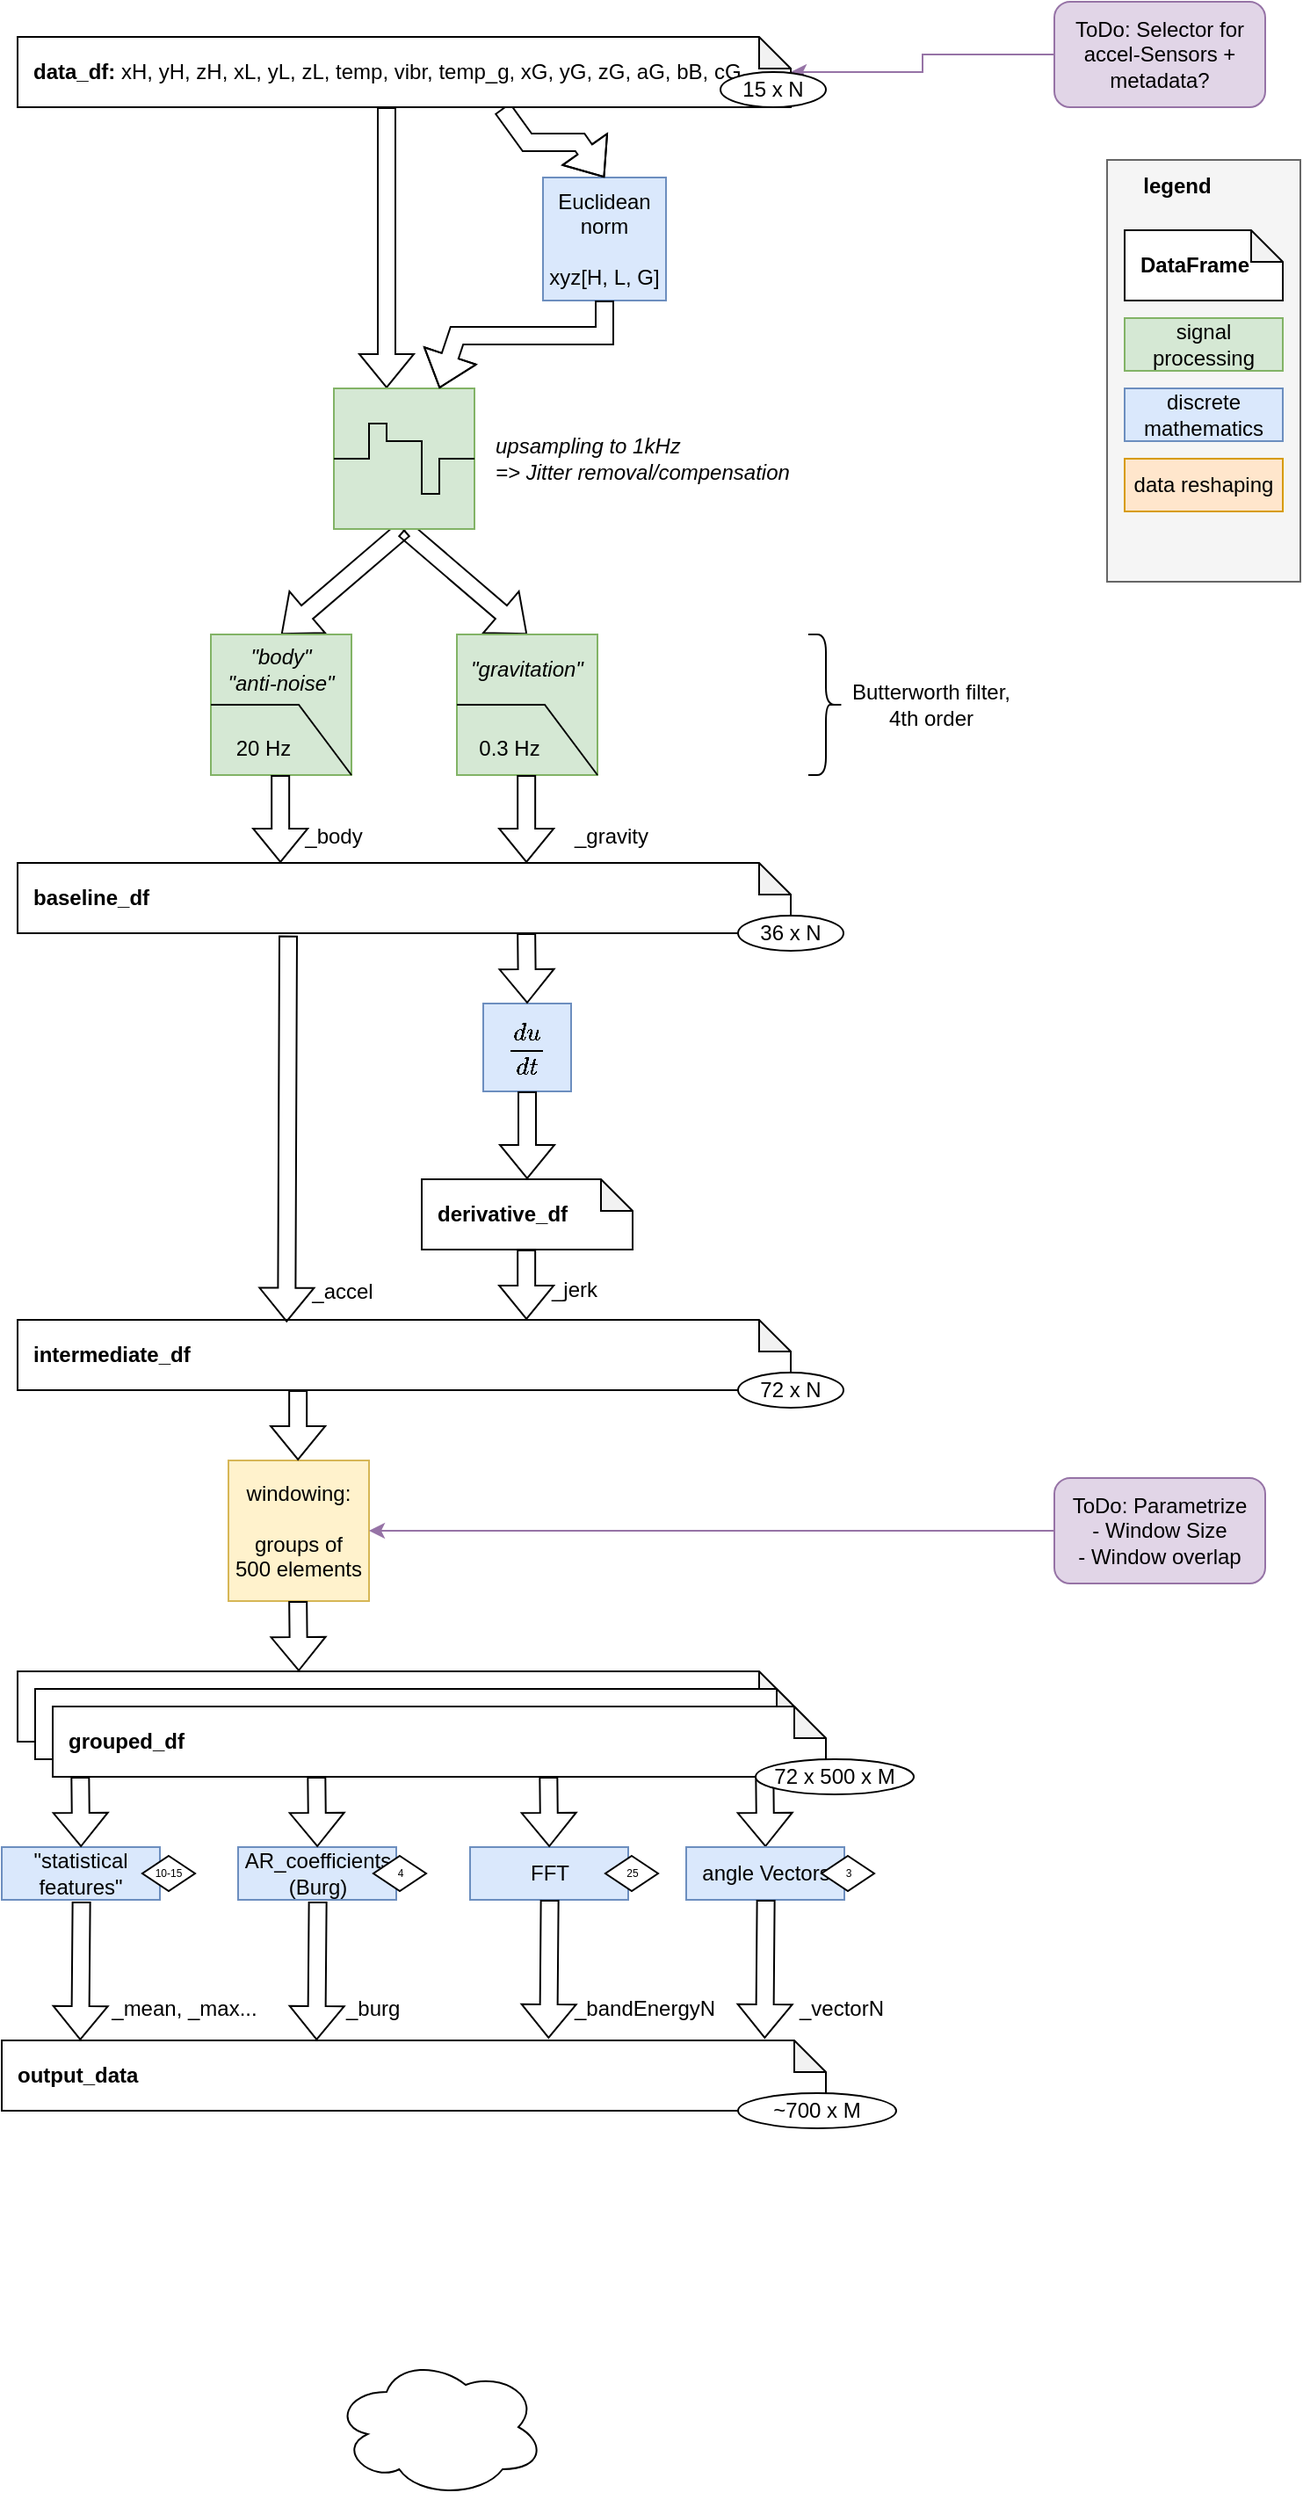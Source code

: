 <mxfile version="24.5.4" type="device">
  <diagram name="Seite-1" id="sj4EXjGZOrWwDYAaoV_3">
    <mxGraphModel dx="1434" dy="764" grid="1" gridSize="10" guides="1" tooltips="1" connect="1" arrows="1" fold="1" page="1" pageScale="1" pageWidth="827" pageHeight="1169" math="1" shadow="0">
      <root>
        <mxCell id="0" />
        <mxCell id="1" parent="0" />
        <mxCell id="54EDCSOPWLiwDXKKk0cn-89" value="" style="shape=flexArrow;endArrow=classic;html=1;rounded=0;" parent="1" edge="1">
          <mxGeometry width="50" height="50" relative="1" as="geometry">
            <mxPoint x="505.16" y="1030" as="sourcePoint" />
            <mxPoint x="505.58" y="1070" as="targetPoint" />
          </mxGeometry>
        </mxCell>
        <mxCell id="54EDCSOPWLiwDXKKk0cn-55" value="" style="rounded=0;whiteSpace=wrap;html=1;fillColor=#f5f5f5;fontColor=#333333;strokeColor=#666666;" parent="1" vertex="1">
          <mxGeometry x="700" y="110" width="110" height="240" as="geometry" />
        </mxCell>
        <mxCell id="54EDCSOPWLiwDXKKk0cn-10" value="" style="shape=flexArrow;endArrow=classic;html=1;rounded=0;exitX=0.5;exitY=1;exitDx=0;exitDy=0;entryX=0.5;entryY=0;entryDx=0;entryDy=0;" parent="1" source="54EDCSOPWLiwDXKKk0cn-8" target="54EDCSOPWLiwDXKKk0cn-11" edge="1">
          <mxGeometry width="50" height="50" relative="1" as="geometry">
            <mxPoint x="275" y="400" as="sourcePoint" />
            <mxPoint x="325" y="350" as="targetPoint" />
          </mxGeometry>
        </mxCell>
        <mxCell id="54EDCSOPWLiwDXKKk0cn-13" value="" style="shape=flexArrow;endArrow=classic;html=1;rounded=0;entryX=0.5;entryY=0;entryDx=0;entryDy=0;" parent="1" target="54EDCSOPWLiwDXKKk0cn-12" edge="1">
          <mxGeometry width="50" height="50" relative="1" as="geometry">
            <mxPoint x="300" y="320" as="sourcePoint" />
            <mxPoint x="440" y="430" as="targetPoint" />
          </mxGeometry>
        </mxCell>
        <mxCell id="54EDCSOPWLiwDXKKk0cn-6" style="edgeStyle=orthogonalEdgeStyle;rounded=0;orthogonalLoop=1;jettySize=auto;html=1;exitX=0;exitY=0.5;exitDx=0;exitDy=0;fillColor=#e1d5e7;strokeColor=#9673a6;" parent="1" source="54EDCSOPWLiwDXKKk0cn-5" target="54EDCSOPWLiwDXKKk0cn-2" edge="1">
          <mxGeometry relative="1" as="geometry" />
        </mxCell>
        <mxCell id="54EDCSOPWLiwDXKKk0cn-5" value="ToDo: Selector for accel-Sensors + metadata?" style="rounded=1;whiteSpace=wrap;html=1;fillColor=#e1d5e7;strokeColor=#9673a6;" parent="1" vertex="1">
          <mxGeometry x="670" y="20" width="120" height="60" as="geometry" />
        </mxCell>
        <mxCell id="54EDCSOPWLiwDXKKk0cn-7" value="" style="shape=flexArrow;endArrow=classic;html=1;rounded=0;exitX=0.5;exitY=1;exitDx=0;exitDy=0;exitPerimeter=0;entryX=0.5;entryY=0;entryDx=0;entryDy=0;" parent="1" edge="1">
          <mxGeometry width="50" height="50" relative="1" as="geometry">
            <mxPoint x="290" y="80" as="sourcePoint" />
            <mxPoint x="290" y="240.0" as="targetPoint" />
          </mxGeometry>
        </mxCell>
        <mxCell id="54EDCSOPWLiwDXKKk0cn-8" value="" style="whiteSpace=wrap;html=1;aspect=fixed;fillColor=#d5e8d4;strokeColor=#82b366;" parent="1" vertex="1">
          <mxGeometry x="260" y="240" width="80" height="80" as="geometry" />
        </mxCell>
        <mxCell id="54EDCSOPWLiwDXKKk0cn-9" value="&lt;div&gt;upsampling to 1kHz&lt;/div&gt;&lt;div&gt;=&amp;gt; Jitter removal/compensation&lt;/div&gt;" style="text;html=1;align=left;verticalAlign=middle;whiteSpace=wrap;rounded=0;fontStyle=2" parent="1" vertex="1">
          <mxGeometry x="350" y="265" width="200" height="30" as="geometry" />
        </mxCell>
        <mxCell id="54EDCSOPWLiwDXKKk0cn-11" value="" style="whiteSpace=wrap;html=1;aspect=fixed;fillColor=#d5e8d4;strokeColor=#82b366;" parent="1" vertex="1">
          <mxGeometry x="190" y="380" width="80" height="80" as="geometry" />
        </mxCell>
        <mxCell id="54EDCSOPWLiwDXKKk0cn-12" value="" style="whiteSpace=wrap;html=1;aspect=fixed;fillColor=#d5e8d4;strokeColor=#82b366;" parent="1" vertex="1">
          <mxGeometry x="330" y="380" width="80" height="80" as="geometry" />
        </mxCell>
        <mxCell id="54EDCSOPWLiwDXKKk0cn-15" value="" style="endArrow=none;html=1;rounded=0;exitX=0;exitY=0.5;exitDx=0;exitDy=0;" parent="1" source="54EDCSOPWLiwDXKKk0cn-11" edge="1">
          <mxGeometry width="50" height="50" relative="1" as="geometry">
            <mxPoint x="220" y="510" as="sourcePoint" />
            <mxPoint x="270" y="460" as="targetPoint" />
            <Array as="points">
              <mxPoint x="240" y="420" />
            </Array>
          </mxGeometry>
        </mxCell>
        <mxCell id="54EDCSOPWLiwDXKKk0cn-16" value="" style="endArrow=none;html=1;rounded=0;exitX=0;exitY=0.5;exitDx=0;exitDy=0;" parent="1" edge="1">
          <mxGeometry width="50" height="50" relative="1" as="geometry">
            <mxPoint x="330" y="420" as="sourcePoint" />
            <mxPoint x="410" y="460" as="targetPoint" />
            <Array as="points">
              <mxPoint x="380" y="420" />
            </Array>
          </mxGeometry>
        </mxCell>
        <mxCell id="54EDCSOPWLiwDXKKk0cn-17" value="20 Hz" style="text;html=1;align=center;verticalAlign=middle;whiteSpace=wrap;rounded=0;" parent="1" vertex="1">
          <mxGeometry x="190" y="430" width="60" height="30" as="geometry" />
        </mxCell>
        <mxCell id="54EDCSOPWLiwDXKKk0cn-18" value="0.3 Hz" style="text;html=1;align=center;verticalAlign=middle;whiteSpace=wrap;rounded=0;" parent="1" vertex="1">
          <mxGeometry x="330" y="430" width="60" height="30" as="geometry" />
        </mxCell>
        <mxCell id="54EDCSOPWLiwDXKKk0cn-19" value="&lt;div&gt;&quot;body&quot;&lt;br&gt;&lt;/div&gt;&lt;div&gt;&quot;anti-noise&quot;&lt;/div&gt;" style="text;html=1;align=center;verticalAlign=middle;whiteSpace=wrap;rounded=0;fontStyle=2" parent="1" vertex="1">
          <mxGeometry x="190" y="380" width="80" height="40" as="geometry" />
        </mxCell>
        <mxCell id="54EDCSOPWLiwDXKKk0cn-20" value="&quot;gravitation&quot;" style="text;html=1;align=center;verticalAlign=middle;whiteSpace=wrap;rounded=0;fontStyle=2" parent="1" vertex="1">
          <mxGeometry x="330" y="380" width="80" height="40" as="geometry" />
        </mxCell>
        <mxCell id="54EDCSOPWLiwDXKKk0cn-21" value="" style="endArrow=none;html=1;rounded=0;exitX=1;exitY=0.5;exitDx=0;exitDy=0;" parent="1" source="54EDCSOPWLiwDXKKk0cn-8" edge="1">
          <mxGeometry width="50" height="50" relative="1" as="geometry">
            <mxPoint x="210" y="330" as="sourcePoint" />
            <mxPoint x="260" y="280" as="targetPoint" />
            <Array as="points">
              <mxPoint x="330" y="280" />
              <mxPoint x="320" y="280" />
              <mxPoint x="320" y="300" />
              <mxPoint x="310" y="300" />
              <mxPoint x="310" y="270" />
              <mxPoint x="290" y="270" />
              <mxPoint x="290" y="260" />
              <mxPoint x="280" y="260" />
              <mxPoint x="280" y="280" />
            </Array>
          </mxGeometry>
        </mxCell>
        <mxCell id="54EDCSOPWLiwDXKKk0cn-22" value="" style="shape=flexArrow;endArrow=classic;html=1;rounded=0;" parent="1" edge="1">
          <mxGeometry width="50" height="50" relative="1" as="geometry">
            <mxPoint x="229.58" y="460" as="sourcePoint" />
            <mxPoint x="229.58" y="510" as="targetPoint" />
          </mxGeometry>
        </mxCell>
        <mxCell id="54EDCSOPWLiwDXKKk0cn-23" value="" style="shape=flexArrow;endArrow=classic;html=1;rounded=0;" parent="1" edge="1">
          <mxGeometry width="50" height="50" relative="1" as="geometry">
            <mxPoint x="369.58" y="460" as="sourcePoint" />
            <mxPoint x="369.58" y="510" as="targetPoint" />
          </mxGeometry>
        </mxCell>
        <mxCell id="54EDCSOPWLiwDXKKk0cn-24" value="&lt;div&gt;baseline_df&lt;br&gt;&lt;/div&gt;" style="shape=note;whiteSpace=wrap;html=1;backgroundOutline=1;darkOpacity=0.05;size=18;fontStyle=1;align=left;spacingLeft=7;" parent="1" vertex="1">
          <mxGeometry x="80" y="510" width="440" height="40" as="geometry" />
        </mxCell>
        <mxCell id="54EDCSOPWLiwDXKKk0cn-28" value="&lt;div&gt;Euclidean norm&lt;/div&gt;&lt;div&gt;&lt;br&gt;&lt;/div&gt;&lt;div&gt;xyz[H, L, G]&lt;br&gt;&lt;/div&gt;" style="whiteSpace=wrap;html=1;aspect=fixed;fillColor=#dae8fc;strokeColor=#6c8ebf;" parent="1" vertex="1">
          <mxGeometry x="379" y="120" width="70" height="70" as="geometry" />
        </mxCell>
        <mxCell id="54EDCSOPWLiwDXKKk0cn-29" value="" style="shape=flexArrow;endArrow=classic;html=1;rounded=0;exitX=0.627;exitY=1.013;exitDx=0;exitDy=0;exitPerimeter=0;entryX=0.5;entryY=0;entryDx=0;entryDy=0;" parent="1" source="54EDCSOPWLiwDXKKk0cn-2" target="54EDCSOPWLiwDXKKk0cn-28" edge="1">
          <mxGeometry width="50" height="50" relative="1" as="geometry">
            <mxPoint x="500" y="230" as="sourcePoint" />
            <mxPoint x="550" y="180" as="targetPoint" />
            <Array as="points">
              <mxPoint x="370" y="100" />
              <mxPoint x="400" y="100" />
            </Array>
          </mxGeometry>
        </mxCell>
        <mxCell id="54EDCSOPWLiwDXKKk0cn-30" value="" style="shape=flexArrow;endArrow=classic;html=1;rounded=0;exitX=0.5;exitY=1;exitDx=0;exitDy=0;entryX=0.75;entryY=0;entryDx=0;entryDy=0;" parent="1" source="54EDCSOPWLiwDXKKk0cn-28" target="54EDCSOPWLiwDXKKk0cn-8" edge="1">
          <mxGeometry width="50" height="50" relative="1" as="geometry">
            <mxPoint x="450" y="240" as="sourcePoint" />
            <mxPoint x="300" y="240" as="targetPoint" />
            <Array as="points">
              <mxPoint x="414" y="210" />
              <mxPoint x="330" y="210" />
            </Array>
          </mxGeometry>
        </mxCell>
        <mxCell id="54EDCSOPWLiwDXKKk0cn-2" value="&lt;div style=&quot;padding-left: 7px;&quot; align=&quot;left&quot;&gt;&lt;b&gt;data_df:&lt;/b&gt; xH, yH, zH, xL, yL, zL, temp, vibr, temp_g, xG, yG, zG, aG, bB, cG&lt;/div&gt;" style="shape=note;whiteSpace=wrap;html=1;backgroundOutline=1;darkOpacity=0.05;size=18;align=left;" parent="1" vertex="1">
          <mxGeometry x="80" y="40" width="440" height="40" as="geometry" />
        </mxCell>
        <mxCell id="54EDCSOPWLiwDXKKk0cn-3" value="15 x N" style="ellipse;whiteSpace=wrap;html=1;" parent="1" vertex="1">
          <mxGeometry x="480" y="60" width="60" height="20" as="geometry" />
        </mxCell>
        <mxCell id="54EDCSOPWLiwDXKKk0cn-31" value="36 x N" style="ellipse;whiteSpace=wrap;html=1;" parent="1" vertex="1">
          <mxGeometry x="490" y="540" width="60" height="20" as="geometry" />
        </mxCell>
        <mxCell id="54EDCSOPWLiwDXKKk0cn-32" value="intermediate_df" style="shape=note;whiteSpace=wrap;html=1;backgroundOutline=1;darkOpacity=0.05;size=18;fontStyle=1;align=left;spacingLeft=7;" parent="1" vertex="1">
          <mxGeometry x="80" y="770" width="440" height="40" as="geometry" />
        </mxCell>
        <mxCell id="54EDCSOPWLiwDXKKk0cn-33" value="72 x N" style="ellipse;whiteSpace=wrap;html=1;" parent="1" vertex="1">
          <mxGeometry x="490" y="800" width="60" height="20" as="geometry" />
        </mxCell>
        <mxCell id="54EDCSOPWLiwDXKKk0cn-35" value="$$\frac{du}{dt}$$" style="whiteSpace=wrap;html=1;aspect=fixed;fillColor=#dae8fc;strokeColor=#6c8ebf;" parent="1" vertex="1">
          <mxGeometry x="345" y="590" width="50" height="50" as="geometry" />
        </mxCell>
        <mxCell id="54EDCSOPWLiwDXKKk0cn-42" value="" style="shape=flexArrow;endArrow=classic;html=1;rounded=0;exitX=0.35;exitY=1.033;exitDx=0;exitDy=0;exitPerimeter=0;entryX=0.348;entryY=0.033;entryDx=0;entryDy=0;entryPerimeter=0;" parent="1" source="54EDCSOPWLiwDXKKk0cn-24" target="54EDCSOPWLiwDXKKk0cn-32" edge="1">
          <mxGeometry width="50" height="50" relative="1" as="geometry">
            <mxPoint x="233.58" y="680" as="sourcePoint" />
            <mxPoint x="233.58" y="730" as="targetPoint" />
          </mxGeometry>
        </mxCell>
        <mxCell id="54EDCSOPWLiwDXKKk0cn-44" value="" style="shape=flexArrow;endArrow=classic;html=1;rounded=0;" parent="1" edge="1">
          <mxGeometry width="50" height="50" relative="1" as="geometry">
            <mxPoint x="369.58" y="550" as="sourcePoint" />
            <mxPoint x="370" y="590" as="targetPoint" />
          </mxGeometry>
        </mxCell>
        <mxCell id="54EDCSOPWLiwDXKKk0cn-46" value="" style="shape=flexArrow;endArrow=classic;html=1;rounded=0;" parent="1" target="54EDCSOPWLiwDXKKk0cn-45" edge="1">
          <mxGeometry width="50" height="50" relative="1" as="geometry">
            <mxPoint x="373.58" y="720" as="sourcePoint" />
            <mxPoint x="373.58" y="770" as="targetPoint" />
          </mxGeometry>
        </mxCell>
        <mxCell id="54EDCSOPWLiwDXKKk0cn-45" value="derivative_df" style="shape=note;whiteSpace=wrap;html=1;backgroundOutline=1;darkOpacity=0.05;size=18;fontStyle=1;align=left;spacingLeft=7;" parent="1" vertex="1">
          <mxGeometry x="310" y="690" width="120" height="40" as="geometry" />
        </mxCell>
        <mxCell id="54EDCSOPWLiwDXKKk0cn-47" value="" style="shape=flexArrow;endArrow=classic;html=1;rounded=0;exitX=0.5;exitY=1;exitDx=0;exitDy=0;" parent="1" source="54EDCSOPWLiwDXKKk0cn-35" target="54EDCSOPWLiwDXKKk0cn-45" edge="1">
          <mxGeometry width="50" height="50" relative="1" as="geometry">
            <mxPoint x="450" y="670" as="sourcePoint" />
            <mxPoint x="500" y="620" as="targetPoint" />
          </mxGeometry>
        </mxCell>
        <mxCell id="54EDCSOPWLiwDXKKk0cn-48" value="" style="shape=flexArrow;endArrow=classic;html=1;rounded=0;" parent="1" edge="1">
          <mxGeometry width="50" height="50" relative="1" as="geometry">
            <mxPoint x="369.58" y="730" as="sourcePoint" />
            <mxPoint x="369.58" y="770" as="targetPoint" />
          </mxGeometry>
        </mxCell>
        <mxCell id="54EDCSOPWLiwDXKKk0cn-50" value="signal processing" style="rounded=0;whiteSpace=wrap;html=1;fillColor=#d5e8d4;strokeColor=#82b366;" parent="1" vertex="1">
          <mxGeometry x="710" y="200" width="90" height="30" as="geometry" />
        </mxCell>
        <mxCell id="54EDCSOPWLiwDXKKk0cn-51" value="discrete mathematics" style="rounded=0;whiteSpace=wrap;html=1;fillColor=#dae8fc;strokeColor=#6c8ebf;" parent="1" vertex="1">
          <mxGeometry x="710" y="240" width="90" height="30" as="geometry" />
        </mxCell>
        <mxCell id="54EDCSOPWLiwDXKKk0cn-52" value="DataFrame" style="shape=note;whiteSpace=wrap;html=1;backgroundOutline=1;darkOpacity=0.05;size=18;fontStyle=1;align=left;spacingLeft=7;" parent="1" vertex="1">
          <mxGeometry x="710" y="150" width="90" height="40" as="geometry" />
        </mxCell>
        <mxCell id="54EDCSOPWLiwDXKKk0cn-54" value="" style="shape=note;whiteSpace=wrap;html=1;backgroundOutline=1;darkOpacity=0.05;size=18;fontStyle=1;align=left;spacingLeft=7;" parent="1" vertex="1">
          <mxGeometry x="80" y="970" width="440" height="40" as="geometry" />
        </mxCell>
        <mxCell id="54EDCSOPWLiwDXKKk0cn-56" value="legend" style="text;html=1;align=center;verticalAlign=middle;whiteSpace=wrap;rounded=0;fontStyle=1" parent="1" vertex="1">
          <mxGeometry x="710" y="110" width="60" height="30" as="geometry" />
        </mxCell>
        <mxCell id="54EDCSOPWLiwDXKKk0cn-58" value="&lt;div&gt;windowing:&lt;/div&gt;&lt;div&gt;&lt;br&gt;&lt;/div&gt;&lt;div&gt;groups of&lt;/div&gt;&lt;div&gt;500 elements&lt;/div&gt;" style="whiteSpace=wrap;html=1;aspect=fixed;fillColor=#fff2cc;strokeColor=#d6b656;" parent="1" vertex="1">
          <mxGeometry x="200" y="850" width="80" height="80" as="geometry" />
        </mxCell>
        <mxCell id="54EDCSOPWLiwDXKKk0cn-59" value="data reshaping" style="rounded=0;whiteSpace=wrap;html=1;fillColor=#ffe6cc;strokeColor=#d79b00;" parent="1" vertex="1">
          <mxGeometry x="710" y="280" width="90" height="30" as="geometry" />
        </mxCell>
        <mxCell id="54EDCSOPWLiwDXKKk0cn-60" value="" style="shape=flexArrow;endArrow=classic;html=1;rounded=0;" parent="1" edge="1">
          <mxGeometry width="50" height="50" relative="1" as="geometry">
            <mxPoint x="239.58" y="810" as="sourcePoint" />
            <mxPoint x="239.58" y="850" as="targetPoint" />
          </mxGeometry>
        </mxCell>
        <mxCell id="54EDCSOPWLiwDXKKk0cn-61" value="" style="shape=note;whiteSpace=wrap;html=1;backgroundOutline=1;darkOpacity=0.05;size=18;fontStyle=0;align=left;spacingLeft=7;" parent="1" vertex="1">
          <mxGeometry x="90" y="980" width="440" height="40" as="geometry" />
        </mxCell>
        <mxCell id="54EDCSOPWLiwDXKKk0cn-62" value="grouped_df" style="shape=note;whiteSpace=wrap;html=1;backgroundOutline=1;darkOpacity=0.05;size=18;fontStyle=1;align=left;spacingLeft=7;" parent="1" vertex="1">
          <mxGeometry x="100" y="990" width="440" height="40" as="geometry" />
        </mxCell>
        <mxCell id="54EDCSOPWLiwDXKKk0cn-63" value="72 x 500 x M" style="ellipse;whiteSpace=wrap;html=1;" parent="1" vertex="1">
          <mxGeometry x="500" y="1020" width="90" height="20" as="geometry" />
        </mxCell>
        <mxCell id="54EDCSOPWLiwDXKKk0cn-64" value="" style="shape=flexArrow;endArrow=classic;html=1;rounded=0;" parent="1" edge="1">
          <mxGeometry width="50" height="50" relative="1" as="geometry">
            <mxPoint x="239.58" y="930" as="sourcePoint" />
            <mxPoint x="240" y="970" as="targetPoint" />
          </mxGeometry>
        </mxCell>
        <mxCell id="54EDCSOPWLiwDXKKk0cn-66" style="edgeStyle=orthogonalEdgeStyle;rounded=0;orthogonalLoop=1;jettySize=auto;html=1;exitX=0;exitY=0.5;exitDx=0;exitDy=0;fillColor=#e1d5e7;strokeColor=#9673a6;" parent="1" source="54EDCSOPWLiwDXKKk0cn-65" target="54EDCSOPWLiwDXKKk0cn-58" edge="1">
          <mxGeometry relative="1" as="geometry" />
        </mxCell>
        <mxCell id="54EDCSOPWLiwDXKKk0cn-65" value="&lt;div&gt;ToDo: Parametrize&lt;/div&gt;&lt;div&gt;- Window Size&lt;/div&gt;&lt;div&gt;- Window overlap&lt;br&gt;&lt;/div&gt;" style="rounded=1;whiteSpace=wrap;html=1;fillColor=#e1d5e7;strokeColor=#9673a6;" parent="1" vertex="1">
          <mxGeometry x="670" y="860" width="120" height="60" as="geometry" />
        </mxCell>
        <mxCell id="54EDCSOPWLiwDXKKk0cn-67" value="" style="shape=curlyBracket;whiteSpace=wrap;html=1;rounded=1;flipH=1;labelPosition=right;verticalLabelPosition=middle;align=left;verticalAlign=middle;" parent="1" vertex="1">
          <mxGeometry x="530" y="380" width="20" height="80" as="geometry" />
        </mxCell>
        <mxCell id="54EDCSOPWLiwDXKKk0cn-68" value="Butterworth filter, 4th order" style="text;html=1;align=center;verticalAlign=middle;whiteSpace=wrap;rounded=0;" parent="1" vertex="1">
          <mxGeometry x="550" y="405" width="100" height="30" as="geometry" />
        </mxCell>
        <mxCell id="54EDCSOPWLiwDXKKk0cn-69" value="_body" style="text;html=1;align=center;verticalAlign=middle;whiteSpace=wrap;rounded=0;" parent="1" vertex="1">
          <mxGeometry x="230" y="480" width="60" height="30" as="geometry" />
        </mxCell>
        <mxCell id="54EDCSOPWLiwDXKKk0cn-70" value="_gravity" style="text;html=1;align=center;verticalAlign=middle;whiteSpace=wrap;rounded=0;" parent="1" vertex="1">
          <mxGeometry x="373" y="480" width="90" height="30" as="geometry" />
        </mxCell>
        <mxCell id="54EDCSOPWLiwDXKKk0cn-71" value="_accel" style="text;html=1;align=center;verticalAlign=middle;whiteSpace=wrap;rounded=0;" parent="1" vertex="1">
          <mxGeometry x="235" y="739" width="60" height="30" as="geometry" />
        </mxCell>
        <mxCell id="54EDCSOPWLiwDXKKk0cn-72" value="_jerk" style="text;html=1;align=center;verticalAlign=middle;whiteSpace=wrap;rounded=0;" parent="1" vertex="1">
          <mxGeometry x="367" y="738" width="60" height="30" as="geometry" />
        </mxCell>
        <mxCell id="54EDCSOPWLiwDXKKk0cn-74" value="&quot;statistical features&quot;" style="rounded=0;whiteSpace=wrap;html=1;fillColor=#dae8fc;strokeColor=#6c8ebf;" parent="1" vertex="1">
          <mxGeometry x="71" y="1070" width="90" height="30" as="geometry" />
        </mxCell>
        <mxCell id="54EDCSOPWLiwDXKKk0cn-75" value="" style="shape=flexArrow;endArrow=classic;html=1;rounded=0;" parent="1" edge="1">
          <mxGeometry width="50" height="50" relative="1" as="geometry">
            <mxPoint x="115.66" y="1030" as="sourcePoint" />
            <mxPoint x="116.08" y="1070" as="targetPoint" />
          </mxGeometry>
        </mxCell>
        <mxCell id="54EDCSOPWLiwDXKKk0cn-77" value="&lt;div&gt;AR_coefficients&lt;/div&gt;&lt;div&gt;(Burg)&lt;br&gt;&lt;/div&gt;" style="rounded=0;whiteSpace=wrap;html=1;fillColor=#dae8fc;strokeColor=#6c8ebf;" parent="1" vertex="1">
          <mxGeometry x="205.5" y="1070" width="90" height="30" as="geometry" />
        </mxCell>
        <mxCell id="54EDCSOPWLiwDXKKk0cn-78" value="" style="shape=flexArrow;endArrow=classic;html=1;rounded=0;" parent="1" edge="1">
          <mxGeometry width="50" height="50" relative="1" as="geometry">
            <mxPoint x="250.16" y="1030" as="sourcePoint" />
            <mxPoint x="250.58" y="1070" as="targetPoint" />
          </mxGeometry>
        </mxCell>
        <mxCell id="54EDCSOPWLiwDXKKk0cn-80" value="10-15" style="rhombus;whiteSpace=wrap;html=1;fontSize=6;" parent="1" vertex="1">
          <mxGeometry x="151" y="1075" width="30" height="20" as="geometry" />
        </mxCell>
        <mxCell id="54EDCSOPWLiwDXKKk0cn-81" value="4" style="rhombus;whiteSpace=wrap;html=1;fontSize=6;" parent="1" vertex="1">
          <mxGeometry x="282.5" y="1075" width="30" height="20" as="geometry" />
        </mxCell>
        <mxCell id="54EDCSOPWLiwDXKKk0cn-83" value="FFT" style="rounded=0;whiteSpace=wrap;html=1;fillColor=#dae8fc;strokeColor=#6c8ebf;" parent="1" vertex="1">
          <mxGeometry x="337.5" y="1070" width="90" height="30" as="geometry" />
        </mxCell>
        <mxCell id="54EDCSOPWLiwDXKKk0cn-84" value="" style="shape=flexArrow;endArrow=classic;html=1;rounded=0;" parent="1" edge="1">
          <mxGeometry width="50" height="50" relative="1" as="geometry">
            <mxPoint x="382.16" y="1030" as="sourcePoint" />
            <mxPoint x="382.58" y="1070" as="targetPoint" />
          </mxGeometry>
        </mxCell>
        <mxCell id="54EDCSOPWLiwDXKKk0cn-86" value="25" style="rhombus;whiteSpace=wrap;html=1;fontSize=6;" parent="1" vertex="1">
          <mxGeometry x="414.5" y="1075" width="30" height="20" as="geometry" />
        </mxCell>
        <mxCell id="54EDCSOPWLiwDXKKk0cn-88" value="angle Vectors" style="rounded=0;whiteSpace=wrap;html=1;fillColor=#dae8fc;strokeColor=#6c8ebf;" parent="1" vertex="1">
          <mxGeometry x="460.5" y="1070" width="90" height="30" as="geometry" />
        </mxCell>
        <mxCell id="54EDCSOPWLiwDXKKk0cn-91" value="3" style="rhombus;whiteSpace=wrap;html=1;fontSize=6;" parent="1" vertex="1">
          <mxGeometry x="537.5" y="1075" width="30" height="20" as="geometry" />
        </mxCell>
        <mxCell id="54EDCSOPWLiwDXKKk0cn-92" value="output_data" style="shape=note;whiteSpace=wrap;html=1;backgroundOutline=1;darkOpacity=0.05;size=18;fontStyle=1;align=left;spacingLeft=7;" parent="1" vertex="1">
          <mxGeometry x="71" y="1180" width="469" height="40" as="geometry" />
        </mxCell>
        <mxCell id="54EDCSOPWLiwDXKKk0cn-94" value="" style="shape=flexArrow;endArrow=classic;html=1;rounded=0;entryX=0.1;entryY=-0.037;entryDx=0;entryDy=0;entryPerimeter=0;" parent="1" edge="1">
          <mxGeometry width="50" height="50" relative="1" as="geometry">
            <mxPoint x="250.82" y="1101" as="sourcePoint" />
            <mxPoint x="250.16" y="1180" as="targetPoint" />
          </mxGeometry>
        </mxCell>
        <mxCell id="54EDCSOPWLiwDXKKk0cn-95" value="" style="shape=flexArrow;endArrow=classic;html=1;rounded=0;entryX=0.1;entryY=-0.037;entryDx=0;entryDy=0;entryPerimeter=0;" parent="1" edge="1">
          <mxGeometry width="50" height="50" relative="1" as="geometry">
            <mxPoint x="382.82" y="1100" as="sourcePoint" />
            <mxPoint x="382.16" y="1179" as="targetPoint" />
          </mxGeometry>
        </mxCell>
        <mxCell id="54EDCSOPWLiwDXKKk0cn-96" value="" style="shape=flexArrow;endArrow=classic;html=1;rounded=0;entryX=0.1;entryY=-0.037;entryDx=0;entryDy=0;entryPerimeter=0;" parent="1" edge="1">
          <mxGeometry width="50" height="50" relative="1" as="geometry">
            <mxPoint x="505.82" y="1100" as="sourcePoint" />
            <mxPoint x="505.16" y="1179" as="targetPoint" />
          </mxGeometry>
        </mxCell>
        <mxCell id="54EDCSOPWLiwDXKKk0cn-97" value="_mean, _max..." style="text;html=1;align=center;verticalAlign=middle;whiteSpace=wrap;rounded=0;" parent="1" vertex="1">
          <mxGeometry x="120" y="1147" width="110" height="30" as="geometry" />
        </mxCell>
        <mxCell id="54EDCSOPWLiwDXKKk0cn-98" value="&lt;div align=&quot;left&quot;&gt;_burg&lt;/div&gt;" style="text;html=1;align=left;verticalAlign=middle;whiteSpace=wrap;rounded=0;" parent="1" vertex="1">
          <mxGeometry x="265" y="1147" width="45" height="30" as="geometry" />
        </mxCell>
        <mxCell id="54EDCSOPWLiwDXKKk0cn-99" value="_bandEnergyN" style="text;html=1;align=left;verticalAlign=middle;whiteSpace=wrap;rounded=0;" parent="1" vertex="1">
          <mxGeometry x="395" y="1147" width="45" height="30" as="geometry" />
        </mxCell>
        <mxCell id="54EDCSOPWLiwDXKKk0cn-100" value="_vectorN" style="text;html=1;align=left;verticalAlign=middle;whiteSpace=wrap;rounded=0;" parent="1" vertex="1">
          <mxGeometry x="522.5" y="1147" width="45" height="30" as="geometry" />
        </mxCell>
        <mxCell id="54EDCSOPWLiwDXKKk0cn-101" value="" style="shape=flexArrow;endArrow=classic;html=1;rounded=0;entryX=0.1;entryY=-0.037;entryDx=0;entryDy=0;entryPerimeter=0;" parent="1" edge="1">
          <mxGeometry width="50" height="50" relative="1" as="geometry">
            <mxPoint x="116.32" y="1101" as="sourcePoint" />
            <mxPoint x="115.66" y="1180" as="targetPoint" />
          </mxGeometry>
        </mxCell>
        <mxCell id="54EDCSOPWLiwDXKKk0cn-102" value="~700 x M" style="ellipse;whiteSpace=wrap;html=1;" parent="1" vertex="1">
          <mxGeometry x="490" y="1210" width="90" height="20" as="geometry" />
        </mxCell>
        <mxCell id="54EDCSOPWLiwDXKKk0cn-104" value="" style="ellipse;shape=cloud;whiteSpace=wrap;html=1;" parent="1" vertex="1">
          <mxGeometry x="260" y="1360" width="120" height="80" as="geometry" />
        </mxCell>
      </root>
    </mxGraphModel>
  </diagram>
</mxfile>
